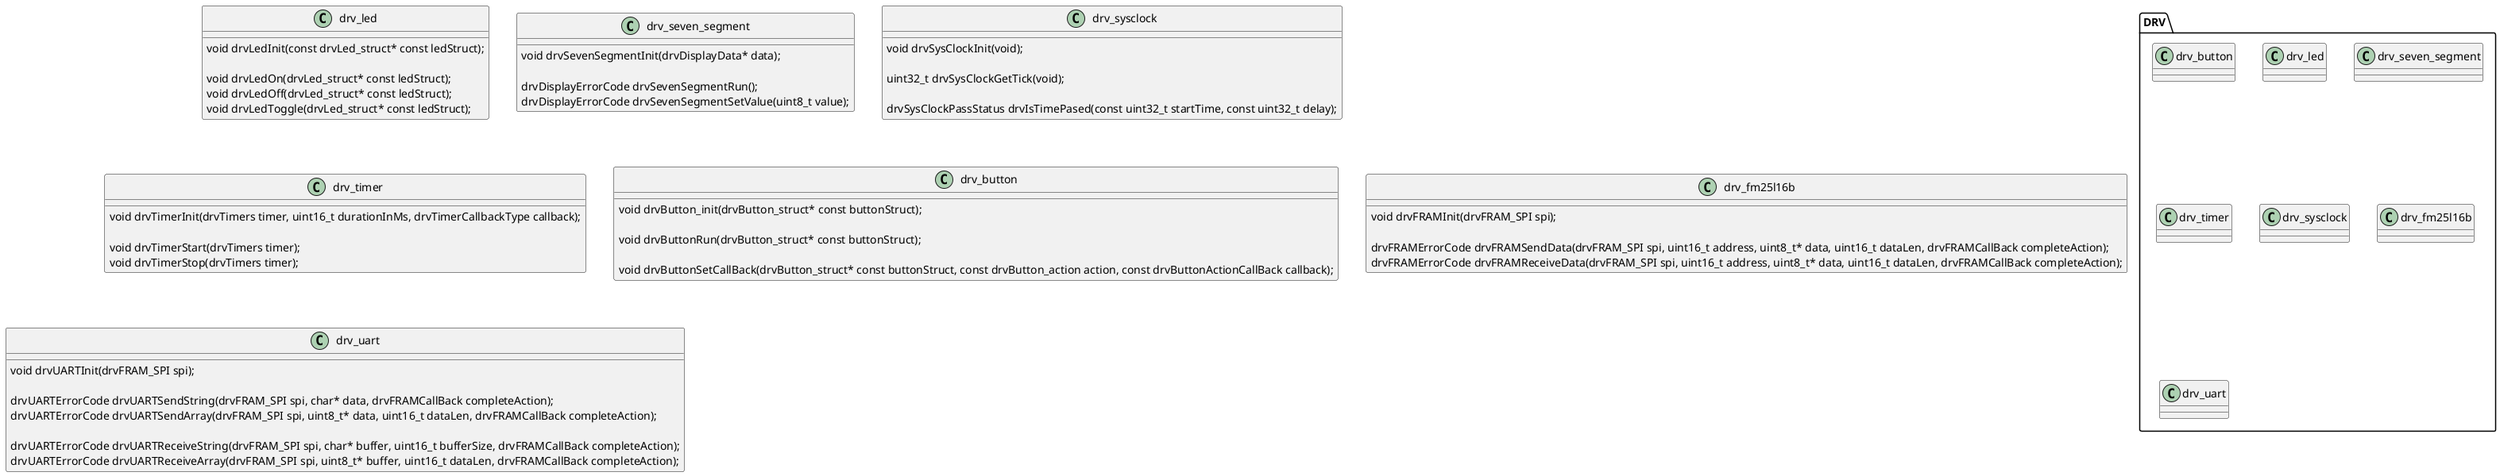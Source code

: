 @startuml drv_level

package DRV {
    class drv_button
    class drv_led
    class drv_seven_segment
    class drv_timer
    class drv_sysclock
    class drv_fm25l16b
    class drv_uart
}

class drv_led {
    void drvLedInit(const drvLed_struct* const ledStruct);

    void drvLedOn(drvLed_struct* const ledStruct);
    void drvLedOff(drvLed_struct* const ledStruct);
    void drvLedToggle(drvLed_struct* const ledStruct);
}

class drv_seven_segment {
    void drvSevenSegmentInit(drvDisplayData* data);

    drvDisplayErrorCode drvSevenSegmentRun();
    drvDisplayErrorCode drvSevenSegmentSetValue(uint8_t value);
}

class drv_sysclock {
    void drvSysClockInit(void);
    
    uint32_t drvSysClockGetTick(void);

    drvSysClockPassStatus drvIsTimePased(const uint32_t startTime, const uint32_t delay);
}

class drv_timer {
    void drvTimerInit(drvTimers timer, uint16_t durationInMs, drvTimerCallbackType callback);

    void drvTimerStart(drvTimers timer);
    void drvTimerStop(drvTimers timer);
}

class drv_button {
    void drvButton_init(drvButton_struct* const buttonStruct);
    
    void drvButtonRun(drvButton_struct* const buttonStruct);

    void drvButtonSetCallBack(drvButton_struct* const buttonStruct, const drvButton_action action, const drvButtonActionCallBack callback);
}


class drv_fm25l16b {
    void drvFRAMInit(drvFRAM_SPI spi);

    drvFRAMErrorCode drvFRAMSendData(drvFRAM_SPI spi, uint16_t address, uint8_t* data, uint16_t dataLen, drvFRAMCallBack completeAction);
    drvFRAMErrorCode drvFRAMReceiveData(drvFRAM_SPI spi, uint16_t address, uint8_t* data, uint16_t dataLen, drvFRAMCallBack completeAction);
}


class drv_uart {
    void drvUARTInit(drvFRAM_SPI spi);

    drvUARTErrorCode drvUARTSendString(drvFRAM_SPI spi, char* data, drvFRAMCallBack completeAction);
    drvUARTErrorCode drvUARTSendArray(drvFRAM_SPI spi, uint8_t* data, uint16_t dataLen, drvFRAMCallBack completeAction);

    drvUARTErrorCode drvUARTReceiveString(drvFRAM_SPI spi, char* buffer, uint16_t bufferSize, drvFRAMCallBack completeAction);
    drvUARTErrorCode drvUARTReceiveArray(drvFRAM_SPI spi, uint8_t* buffer, uint16_t dataLen, drvFRAMCallBack completeAction);
}

@enduml